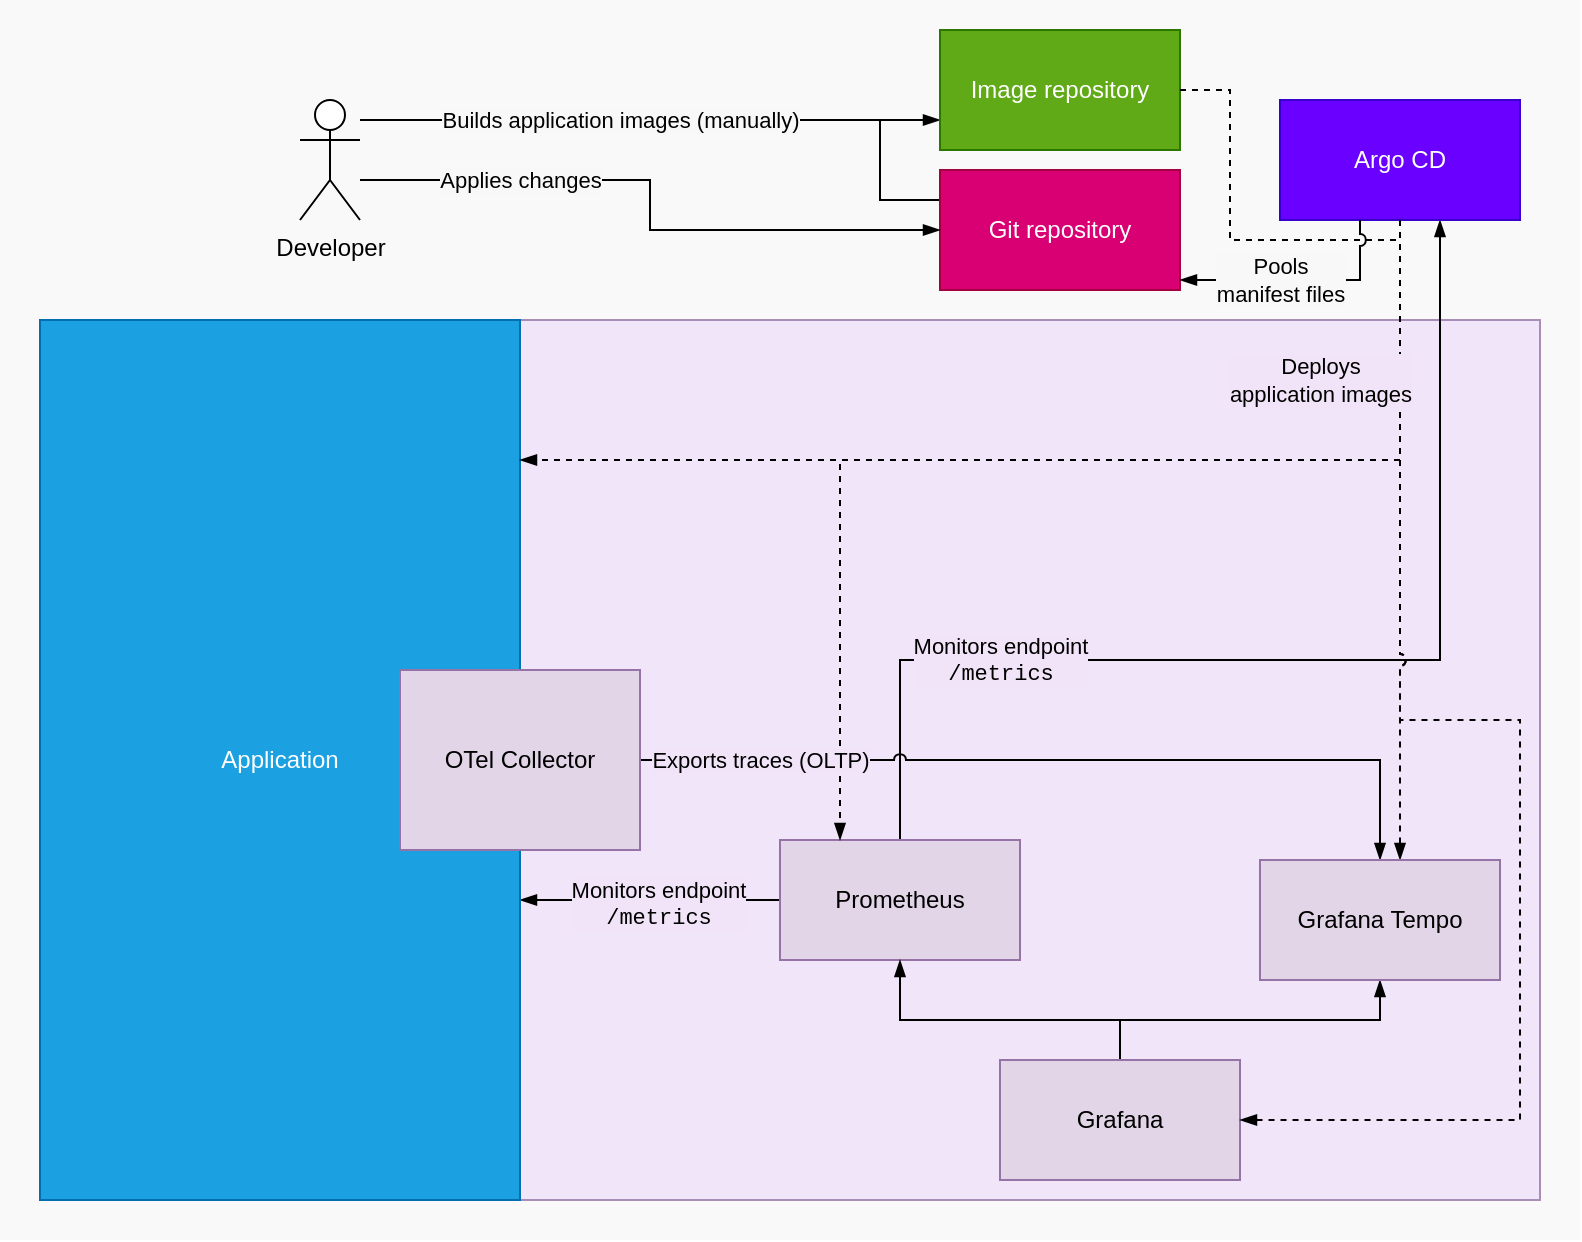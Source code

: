 <mxfile version="27.1.4">
  <diagram name="Strona-1" id="qYq6OFuZ9AcvVsh4jo1y">
    <mxGraphModel grid="1" page="1" gridSize="10" guides="1" tooltips="1" connect="1" arrows="1" fold="1" pageScale="1" pageWidth="900" pageHeight="1600" math="0" shadow="0">
      <root>
        <mxCell id="0" />
        <mxCell id="1" parent="0" />
        <mxCell id="NYaNzhN2HTJbnaGsdy4C-27" value="" style="rounded=0;whiteSpace=wrap;html=1;strokeColor=none;fillColor=#F9F9F9;" vertex="1" parent="1">
          <mxGeometry x="-20" y="-110" width="790" height="620" as="geometry" />
        </mxCell>
        <mxCell id="NYaNzhN2HTJbnaGsdy4C-24" value="" style="whiteSpace=wrap;html=1;fillColor=light-dark(#f1e5f9, #ededed);strokeColor=light-dark(#A78DB7,#EDEDED);" vertex="1" parent="1">
          <mxGeometry x="240" y="50" width="510" height="440" as="geometry" />
        </mxCell>
        <mxCell id="iMfNDz88TzAXqPefZH_L-1" style="edgeStyle=orthogonalEdgeStyle;rounded=0;orthogonalLoop=1;jettySize=auto;html=1;endArrow=none;startFill=0;" edge="1" parent="1" source="PnFw1EJxxLD10fFxVw26-2">
          <mxGeometry relative="1" as="geometry">
            <mxPoint x="420" y="-50" as="targetPoint" />
            <Array as="points">
              <mxPoint x="420" y="-10" />
            </Array>
          </mxGeometry>
        </mxCell>
        <mxCell id="PnFw1EJxxLD10fFxVw26-2" value="Git repository" style="rounded=0;whiteSpace=wrap;html=1;fillColor=#d80073;strokeColor=#A50040;fontColor=#ffffff;" vertex="1" parent="1">
          <mxGeometry x="450" y="-25" width="120" height="60" as="geometry" />
        </mxCell>
        <mxCell id="NYaNzhN2HTJbnaGsdy4C-7" style="edgeStyle=orthogonalEdgeStyle;rounded=0;orthogonalLoop=1;jettySize=auto;html=1;endArrow=blockThin;endFill=1;jumpStyle=arc;" edge="1" parent="1" source="PnFw1EJxxLD10fFxVw26-4" target="PnFw1EJxxLD10fFxVw26-18">
          <mxGeometry relative="1" as="geometry">
            <Array as="points">
              <mxPoint x="430" y="220" />
              <mxPoint x="700" y="220" />
            </Array>
          </mxGeometry>
        </mxCell>
        <mxCell id="NYaNzhN2HTJbnaGsdy4C-22" value="&lt;div&gt;Monitors endpoint&lt;/div&gt;&lt;div&gt;&lt;font face=&quot;Courier New&quot;&gt;/metrics&lt;/font&gt;&lt;/div&gt;" style="edgeLabel;html=1;align=center;verticalAlign=middle;resizable=0;points=[];labelBackgroundColor=light-dark(#f1e4f8, #ededed);" connectable="0" vertex="1" parent="NYaNzhN2HTJbnaGsdy4C-7">
          <mxGeometry x="0.275" y="-1" relative="1" as="geometry">
            <mxPoint x="-221" y="10" as="offset" />
          </mxGeometry>
        </mxCell>
        <mxCell id="NYaNzhN2HTJbnaGsdy4C-8" style="edgeStyle=orthogonalEdgeStyle;rounded=0;orthogonalLoop=1;jettySize=auto;html=1;endArrow=blockThin;endFill=1;" edge="1" parent="1" source="PnFw1EJxxLD10fFxVw26-4" target="PnFw1EJxxLD10fFxVw26-38">
          <mxGeometry relative="1" as="geometry">
            <Array as="points">
              <mxPoint x="310" y="340" />
              <mxPoint x="310" y="340" />
            </Array>
          </mxGeometry>
        </mxCell>
        <mxCell id="NYaNzhN2HTJbnaGsdy4C-23" value="&lt;div&gt;Monitors endpoint&lt;/div&gt;&lt;div&gt;&lt;font face=&quot;Courier New&quot;&gt;/metrics&lt;/font&gt;&lt;/div&gt;" style="edgeLabel;html=1;align=center;verticalAlign=middle;resizable=0;points=[];labelBackgroundColor=light-dark(#f1e4f8, #ededed);" connectable="0" vertex="1" parent="NYaNzhN2HTJbnaGsdy4C-8">
          <mxGeometry x="-0.056" y="2" relative="1" as="geometry">
            <mxPoint as="offset" />
          </mxGeometry>
        </mxCell>
        <mxCell id="PnFw1EJxxLD10fFxVw26-4" value="Prometheus" style="rounded=0;whiteSpace=wrap;html=1;fillColor=#e1d5e7;strokeColor=#9673a6;" vertex="1" parent="1">
          <mxGeometry x="370" y="310" width="120" height="60" as="geometry" />
        </mxCell>
        <mxCell id="NYaNzhN2HTJbnaGsdy4C-6" style="edgeStyle=orthogonalEdgeStyle;rounded=0;orthogonalLoop=1;jettySize=auto;html=1;endArrow=blockThin;endFill=1;" edge="1" parent="1" source="PnFw1EJxxLD10fFxVw26-8" target="NYaNzhN2HTJbnaGsdy4C-3">
          <mxGeometry relative="1" as="geometry">
            <Array as="points">
              <mxPoint x="540" y="400" />
              <mxPoint x="670" y="400" />
            </Array>
          </mxGeometry>
        </mxCell>
        <mxCell id="NYaNzhN2HTJbnaGsdy4C-9" style="edgeStyle=orthogonalEdgeStyle;rounded=0;orthogonalLoop=1;jettySize=auto;html=1;endArrow=blockThin;endFill=1;" edge="1" parent="1" source="PnFw1EJxxLD10fFxVw26-8" target="PnFw1EJxxLD10fFxVw26-4">
          <mxGeometry relative="1" as="geometry">
            <Array as="points">
              <mxPoint x="540" y="400" />
              <mxPoint x="430" y="400" />
            </Array>
          </mxGeometry>
        </mxCell>
        <mxCell id="PnFw1EJxxLD10fFxVw26-8" value="Grafana" style="rounded=0;whiteSpace=wrap;html=1;fillColor=#e1d5e7;strokeColor=#9673a6;" vertex="1" parent="1">
          <mxGeometry x="480" y="420" width="120" height="60" as="geometry" />
        </mxCell>
        <mxCell id="PnFw1EJxxLD10fFxVw26-11" value="Applies changes" style="edgeStyle=orthogonalEdgeStyle;rounded=0;orthogonalLoop=1;jettySize=auto;html=1;endArrow=blockThin;endFill=1;labelBackgroundColor=light-dark(#f8f8f8, #ededed);" edge="1" parent="1" source="PnFw1EJxxLD10fFxVw26-10" target="PnFw1EJxxLD10fFxVw26-2">
          <mxGeometry x="-0.492" relative="1" as="geometry">
            <Array as="points">
              <mxPoint x="305" y="-20" />
              <mxPoint x="305" y="5" />
            </Array>
            <mxPoint as="offset" />
          </mxGeometry>
        </mxCell>
        <mxCell id="NYaNzhN2HTJbnaGsdy4C-11" style="edgeStyle=orthogonalEdgeStyle;rounded=0;orthogonalLoop=1;jettySize=auto;html=1;labelBackgroundColor=default;endArrow=blockThin;endFill=1;" edge="1" parent="1" source="PnFw1EJxxLD10fFxVw26-10" target="PnFw1EJxxLD10fFxVw26-16">
          <mxGeometry relative="1" as="geometry">
            <Array as="points">
              <mxPoint x="310" y="-50" />
              <mxPoint x="310" y="-50" />
            </Array>
          </mxGeometry>
        </mxCell>
        <mxCell id="NYaNzhN2HTJbnaGsdy4C-12" value="Builds application images (manually)" style="edgeLabel;html=1;align=center;verticalAlign=middle;resizable=0;points=[];labelBackgroundColor=light-dark(#f8f8f8, #ededed);" connectable="0" vertex="1" parent="NYaNzhN2HTJbnaGsdy4C-11">
          <mxGeometry x="0.234" y="-1" relative="1" as="geometry">
            <mxPoint x="-49" y="-1" as="offset" />
          </mxGeometry>
        </mxCell>
        <mxCell id="PnFw1EJxxLD10fFxVw26-10" value="Developer" style="shape=umlActor;verticalLabelPosition=bottom;verticalAlign=top;html=1;outlineConnect=0;" vertex="1" parent="1">
          <mxGeometry x="130" y="-60" width="30" height="60" as="geometry" />
        </mxCell>
        <mxCell id="PnFw1EJxxLD10fFxVw26-16" value="Image repository" style="rounded=0;whiteSpace=wrap;html=1;fillColor=#60a917;strokeColor=#2D7600;fontColor=#ffffff;" vertex="1" parent="1">
          <mxGeometry x="450" y="-95" width="120" height="60" as="geometry" />
        </mxCell>
        <mxCell id="NYaNzhN2HTJbnaGsdy4C-28" style="edgeStyle=orthogonalEdgeStyle;rounded=0;orthogonalLoop=1;jettySize=auto;html=1;jumpStyle=arc;endArrow=blockThin;endFill=1;dashed=1;" edge="1" parent="1" source="PnFw1EJxxLD10fFxVw26-18" target="PnFw1EJxxLD10fFxVw26-4">
          <mxGeometry relative="1" as="geometry">
            <Array as="points">
              <mxPoint x="680" y="120" />
              <mxPoint x="400" y="120" />
            </Array>
          </mxGeometry>
        </mxCell>
        <mxCell id="NYaNzhN2HTJbnaGsdy4C-29" style="edgeStyle=orthogonalEdgeStyle;rounded=0;orthogonalLoop=1;jettySize=auto;html=1;jumpStyle=arc;endArrow=blockThin;endFill=1;dashed=1;" edge="1" parent="1" source="PnFw1EJxxLD10fFxVw26-18" target="NYaNzhN2HTJbnaGsdy4C-3">
          <mxGeometry relative="1" as="geometry">
            <Array as="points">
              <mxPoint x="680" y="240" />
              <mxPoint x="680" y="240" />
            </Array>
          </mxGeometry>
        </mxCell>
        <mxCell id="NYaNzhN2HTJbnaGsdy4C-30" style="edgeStyle=orthogonalEdgeStyle;rounded=0;orthogonalLoop=1;jettySize=auto;html=1;jumpStyle=arc;endArrow=blockThin;endFill=1;dashed=1;" edge="1" parent="1" source="PnFw1EJxxLD10fFxVw26-18" target="PnFw1EJxxLD10fFxVw26-8">
          <mxGeometry relative="1" as="geometry">
            <mxPoint x="590" y="450" as="targetPoint" />
            <Array as="points">
              <mxPoint x="680" y="250" />
              <mxPoint x="740" y="250" />
              <mxPoint x="740" y="450" />
            </Array>
          </mxGeometry>
        </mxCell>
        <mxCell id="NYaNzhN2HTJbnaGsdy4C-34" style="edgeStyle=orthogonalEdgeStyle;rounded=0;orthogonalLoop=1;jettySize=auto;html=1;entryX=1;entryY=0.5;entryDx=0;entryDy=0;dashed=1;jumpStyle=arc;endArrow=none;endFill=1;startFill=0;" edge="1" parent="1" source="PnFw1EJxxLD10fFxVw26-18" target="PnFw1EJxxLD10fFxVw26-16">
          <mxGeometry relative="1" as="geometry">
            <Array as="points">
              <mxPoint x="680" y="10" />
              <mxPoint x="595" y="10" />
              <mxPoint x="595" y="-65" />
            </Array>
          </mxGeometry>
        </mxCell>
        <mxCell id="PnFw1EJxxLD10fFxVw26-18" value="Argo CD" style="rounded=0;whiteSpace=wrap;html=1;fillColor=#6a00ff;strokeColor=#3700CC;fontColor=#ffffff;" vertex="1" parent="1">
          <mxGeometry x="620" y="-60" width="120" height="60" as="geometry" />
        </mxCell>
        <mxCell id="PnFw1EJxxLD10fFxVw26-38" value="Application" style="rounded=0;whiteSpace=wrap;html=1;fillColor=#1ba1e2;strokeColor=#006EAF;fontColor=#ffffff;fillStyle=auto;" vertex="1" parent="1">
          <mxGeometry y="50" width="240" height="440" as="geometry" />
        </mxCell>
        <mxCell id="NYaNzhN2HTJbnaGsdy4C-4" style="edgeStyle=orthogonalEdgeStyle;rounded=0;orthogonalLoop=1;jettySize=auto;html=1;jumpStyle=arc;endArrow=blockThin;endFill=1;" edge="1" parent="1" source="NYaNzhN2HTJbnaGsdy4C-1" target="NYaNzhN2HTJbnaGsdy4C-3">
          <mxGeometry relative="1" as="geometry" />
        </mxCell>
        <mxCell id="NYaNzhN2HTJbnaGsdy4C-5" value="Exports traces (OLTP)" style="edgeLabel;html=1;align=center;verticalAlign=middle;resizable=0;points=[];labelBackgroundColor=light-dark(#f1e4f8, #ededed);" connectable="0" vertex="1" parent="NYaNzhN2HTJbnaGsdy4C-4">
          <mxGeometry x="-0.325" relative="1" as="geometry">
            <mxPoint x="-82" as="offset" />
          </mxGeometry>
        </mxCell>
        <mxCell id="NYaNzhN2HTJbnaGsdy4C-1" value="&lt;div&gt;OTel Collector&lt;/div&gt;" style="rounded=0;whiteSpace=wrap;html=1;fillColor=#e1d5e7;strokeColor=#9673a6;" vertex="1" parent="1">
          <mxGeometry x="180" y="225" width="120" height="90" as="geometry" />
        </mxCell>
        <mxCell id="NYaNzhN2HTJbnaGsdy4C-3" value="&lt;div&gt;Grafana Tempo&lt;/div&gt;" style="rounded=0;whiteSpace=wrap;html=1;fillColor=#e1d5e7;strokeColor=#9673a6;" vertex="1" parent="1">
          <mxGeometry x="610" y="320" width="120" height="60" as="geometry" />
        </mxCell>
        <mxCell id="NYaNzhN2HTJbnaGsdy4C-20" style="edgeStyle=orthogonalEdgeStyle;rounded=0;orthogonalLoop=1;jettySize=auto;html=1;endArrow=blockThin;endFill=1;jumpStyle=arc;dashed=1;" edge="1" parent="1" source="PnFw1EJxxLD10fFxVw26-18" target="PnFw1EJxxLD10fFxVw26-38">
          <mxGeometry relative="1" as="geometry">
            <Array as="points">
              <mxPoint x="680" y="120" />
            </Array>
          </mxGeometry>
        </mxCell>
        <mxCell id="NYaNzhN2HTJbnaGsdy4C-21" value="&lt;div&gt;Deploys&lt;/div&gt;&lt;div&gt;application images&lt;/div&gt;" style="edgeLabel;html=1;align=center;verticalAlign=middle;resizable=0;points=[];labelBackgroundColor=light-dark(#f1e4f8, #ededed);" connectable="0" vertex="1" parent="NYaNzhN2HTJbnaGsdy4C-20">
          <mxGeometry x="-0.021" y="-2" relative="1" as="geometry">
            <mxPoint x="114" y="-38" as="offset" />
          </mxGeometry>
        </mxCell>
        <mxCell id="PnFw1EJxxLD10fFxVw26-57" value="Pools&lt;div&gt;manifest files&lt;/div&gt;" style="edgeStyle=orthogonalEdgeStyle;rounded=0;orthogonalLoop=1;jettySize=auto;html=1;jumpStyle=arc;endArrow=blockThin;endFill=1;labelBackgroundColor=light-dark(#f8f8f8, #ededed);" edge="1" parent="1" source="PnFw1EJxxLD10fFxVw26-18" target="PnFw1EJxxLD10fFxVw26-2">
          <mxGeometry x="0.167" relative="1" as="geometry">
            <Array as="points">
              <mxPoint x="660" y="30" />
            </Array>
            <mxPoint as="offset" />
          </mxGeometry>
        </mxCell>
      </root>
    </mxGraphModel>
  </diagram>
</mxfile>
